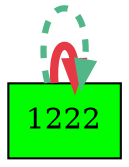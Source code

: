 digraph G{
rankdir=LR;
1222 [style=filled, shape=box, fillcolor="#00fe00", label="1222"];
1222 -> 1222 [color="#e63946",penwidth=4.00];
1222 -> 1222 [color="#52b788",style=dashed,penwidth=3.00];
}